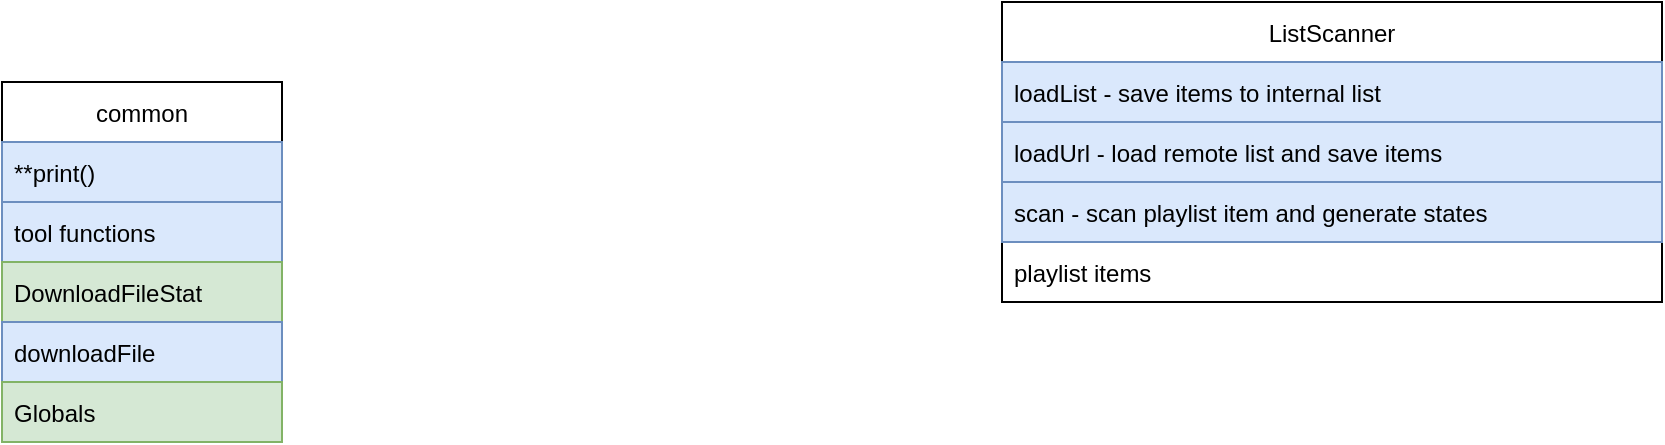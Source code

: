 <mxfile version="20.2.3" type="device"><diagram name="Страница 1" id="SLjTFsyAI-84mbLhsMlD"><mxGraphModel dx="1822" dy="865" grid="1" gridSize="10" guides="1" tooltips="1" connect="1" arrows="1" fold="1" page="0" pageScale="1" pageWidth="827" pageHeight="1169" math="0" shadow="0"><root><mxCell id="0"/><mxCell id="1" parent="0"/><mxCell id="t8m24DOSc5JNc-r3InBd-1" value="common" style="swimlane;fontStyle=0;childLayout=stackLayout;horizontal=1;startSize=30;horizontalStack=0;resizeParent=1;resizeParentMax=0;resizeLast=0;collapsible=1;marginBottom=0;" vertex="1" parent="1"><mxGeometry x="-110" y="430" width="140" height="180" as="geometry"/></mxCell><mxCell id="t8m24DOSc5JNc-r3InBd-2" value="**print()" style="text;strokeColor=#6c8ebf;fillColor=#dae8fc;align=left;verticalAlign=middle;spacingLeft=4;spacingRight=4;overflow=hidden;points=[[0,0.5],[1,0.5]];portConstraint=eastwest;rotatable=0;" vertex="1" parent="t8m24DOSc5JNc-r3InBd-1"><mxGeometry y="30" width="140" height="30" as="geometry"/></mxCell><mxCell id="t8m24DOSc5JNc-r3InBd-3" value="tool functions" style="text;strokeColor=#6c8ebf;fillColor=#dae8fc;align=left;verticalAlign=middle;spacingLeft=4;spacingRight=4;overflow=hidden;points=[[0,0.5],[1,0.5]];portConstraint=eastwest;rotatable=0;" vertex="1" parent="t8m24DOSc5JNc-r3InBd-1"><mxGeometry y="60" width="140" height="30" as="geometry"/></mxCell><mxCell id="t8m24DOSc5JNc-r3InBd-4" value="DownloadFileStat" style="text;strokeColor=#82b366;fillColor=#d5e8d4;align=left;verticalAlign=middle;spacingLeft=4;spacingRight=4;overflow=hidden;points=[[0,0.5],[1,0.5]];portConstraint=eastwest;rotatable=0;" vertex="1" parent="t8m24DOSc5JNc-r3InBd-1"><mxGeometry y="90" width="140" height="30" as="geometry"/></mxCell><mxCell id="t8m24DOSc5JNc-r3InBd-5" value="downloadFile" style="text;strokeColor=#6c8ebf;fillColor=#dae8fc;align=left;verticalAlign=middle;spacingLeft=4;spacingRight=4;overflow=hidden;points=[[0,0.5],[1,0.5]];portConstraint=eastwest;rotatable=0;" vertex="1" parent="t8m24DOSc5JNc-r3InBd-1"><mxGeometry y="120" width="140" height="30" as="geometry"/></mxCell><mxCell id="t8m24DOSc5JNc-r3InBd-6" value="Globals" style="text;strokeColor=#82b366;fillColor=#d5e8d4;align=left;verticalAlign=middle;spacingLeft=4;spacingRight=4;overflow=hidden;points=[[0,0.5],[1,0.5]];portConstraint=eastwest;rotatable=0;" vertex="1" parent="t8m24DOSc5JNc-r3InBd-1"><mxGeometry y="150" width="140" height="30" as="geometry"/></mxCell><mxCell id="t8m24DOSc5JNc-r3InBd-7" value="ListScanner" style="swimlane;fontStyle=0;childLayout=stackLayout;horizontal=1;startSize=30;horizontalStack=0;resizeParent=1;resizeParentMax=0;resizeLast=0;collapsible=1;marginBottom=0;" vertex="1" parent="1"><mxGeometry x="390" y="390" width="330" height="150" as="geometry"/></mxCell><mxCell id="t8m24DOSc5JNc-r3InBd-8" value="loadList - save items to internal list" style="text;strokeColor=#6c8ebf;fillColor=#dae8fc;align=left;verticalAlign=middle;spacingLeft=4;spacingRight=4;overflow=hidden;points=[[0,0.5],[1,0.5]];portConstraint=eastwest;rotatable=0;" vertex="1" parent="t8m24DOSc5JNc-r3InBd-7"><mxGeometry y="30" width="330" height="30" as="geometry"/></mxCell><mxCell id="t8m24DOSc5JNc-r3InBd-9" value="loadUrl - load remote list and save items" style="text;strokeColor=#6c8ebf;fillColor=#dae8fc;align=left;verticalAlign=middle;spacingLeft=4;spacingRight=4;overflow=hidden;points=[[0,0.5],[1,0.5]];portConstraint=eastwest;rotatable=0;" vertex="1" parent="t8m24DOSc5JNc-r3InBd-7"><mxGeometry y="60" width="330" height="30" as="geometry"/></mxCell><mxCell id="t8m24DOSc5JNc-r3InBd-11" value="scan - scan playlist item and generate states" style="text;strokeColor=#6c8ebf;fillColor=#dae8fc;align=left;verticalAlign=middle;spacingLeft=4;spacingRight=4;overflow=hidden;points=[[0,0.5],[1,0.5]];portConstraint=eastwest;rotatable=0;" vertex="1" parent="t8m24DOSc5JNc-r3InBd-7"><mxGeometry y="90" width="330" height="30" as="geometry"/></mxCell><mxCell id="t8m24DOSc5JNc-r3InBd-10" value="playlist items" style="text;strokeColor=none;fillColor=none;align=left;verticalAlign=middle;spacingLeft=4;spacingRight=4;overflow=hidden;points=[[0,0.5],[1,0.5]];portConstraint=eastwest;rotatable=0;" vertex="1" parent="t8m24DOSc5JNc-r3InBd-7"><mxGeometry y="120" width="330" height="30" as="geometry"/></mxCell></root></mxGraphModel></diagram></mxfile>